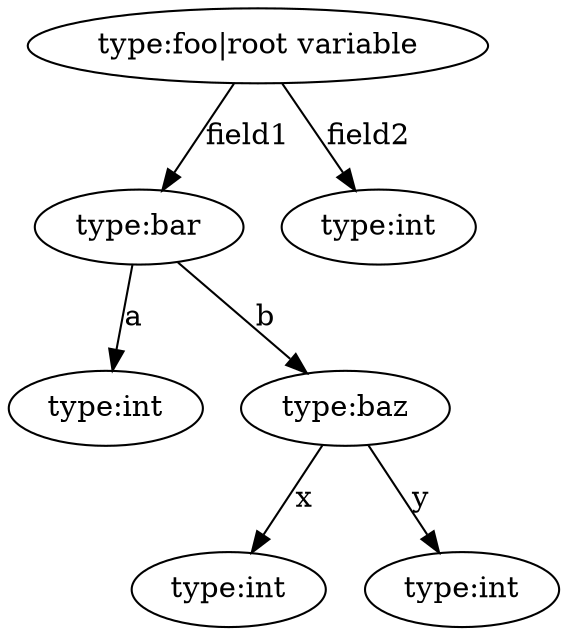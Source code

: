 digraph {
       foo[label="type:foo|root variable"]
       field1[label="type:bar"]
       field2[label="type:int"]
       a[label="type:int"]
       b[label="type:baz"]
       x[label="type:int"]
       y[label="type:int"]

foo -> field1[label="field1"]
foo -> field2[label="field2"]

field1 -> a[label="a"]
field1 -> b[label="b"]

b -> x[label="x"]
b -> y[label="y"]
}
